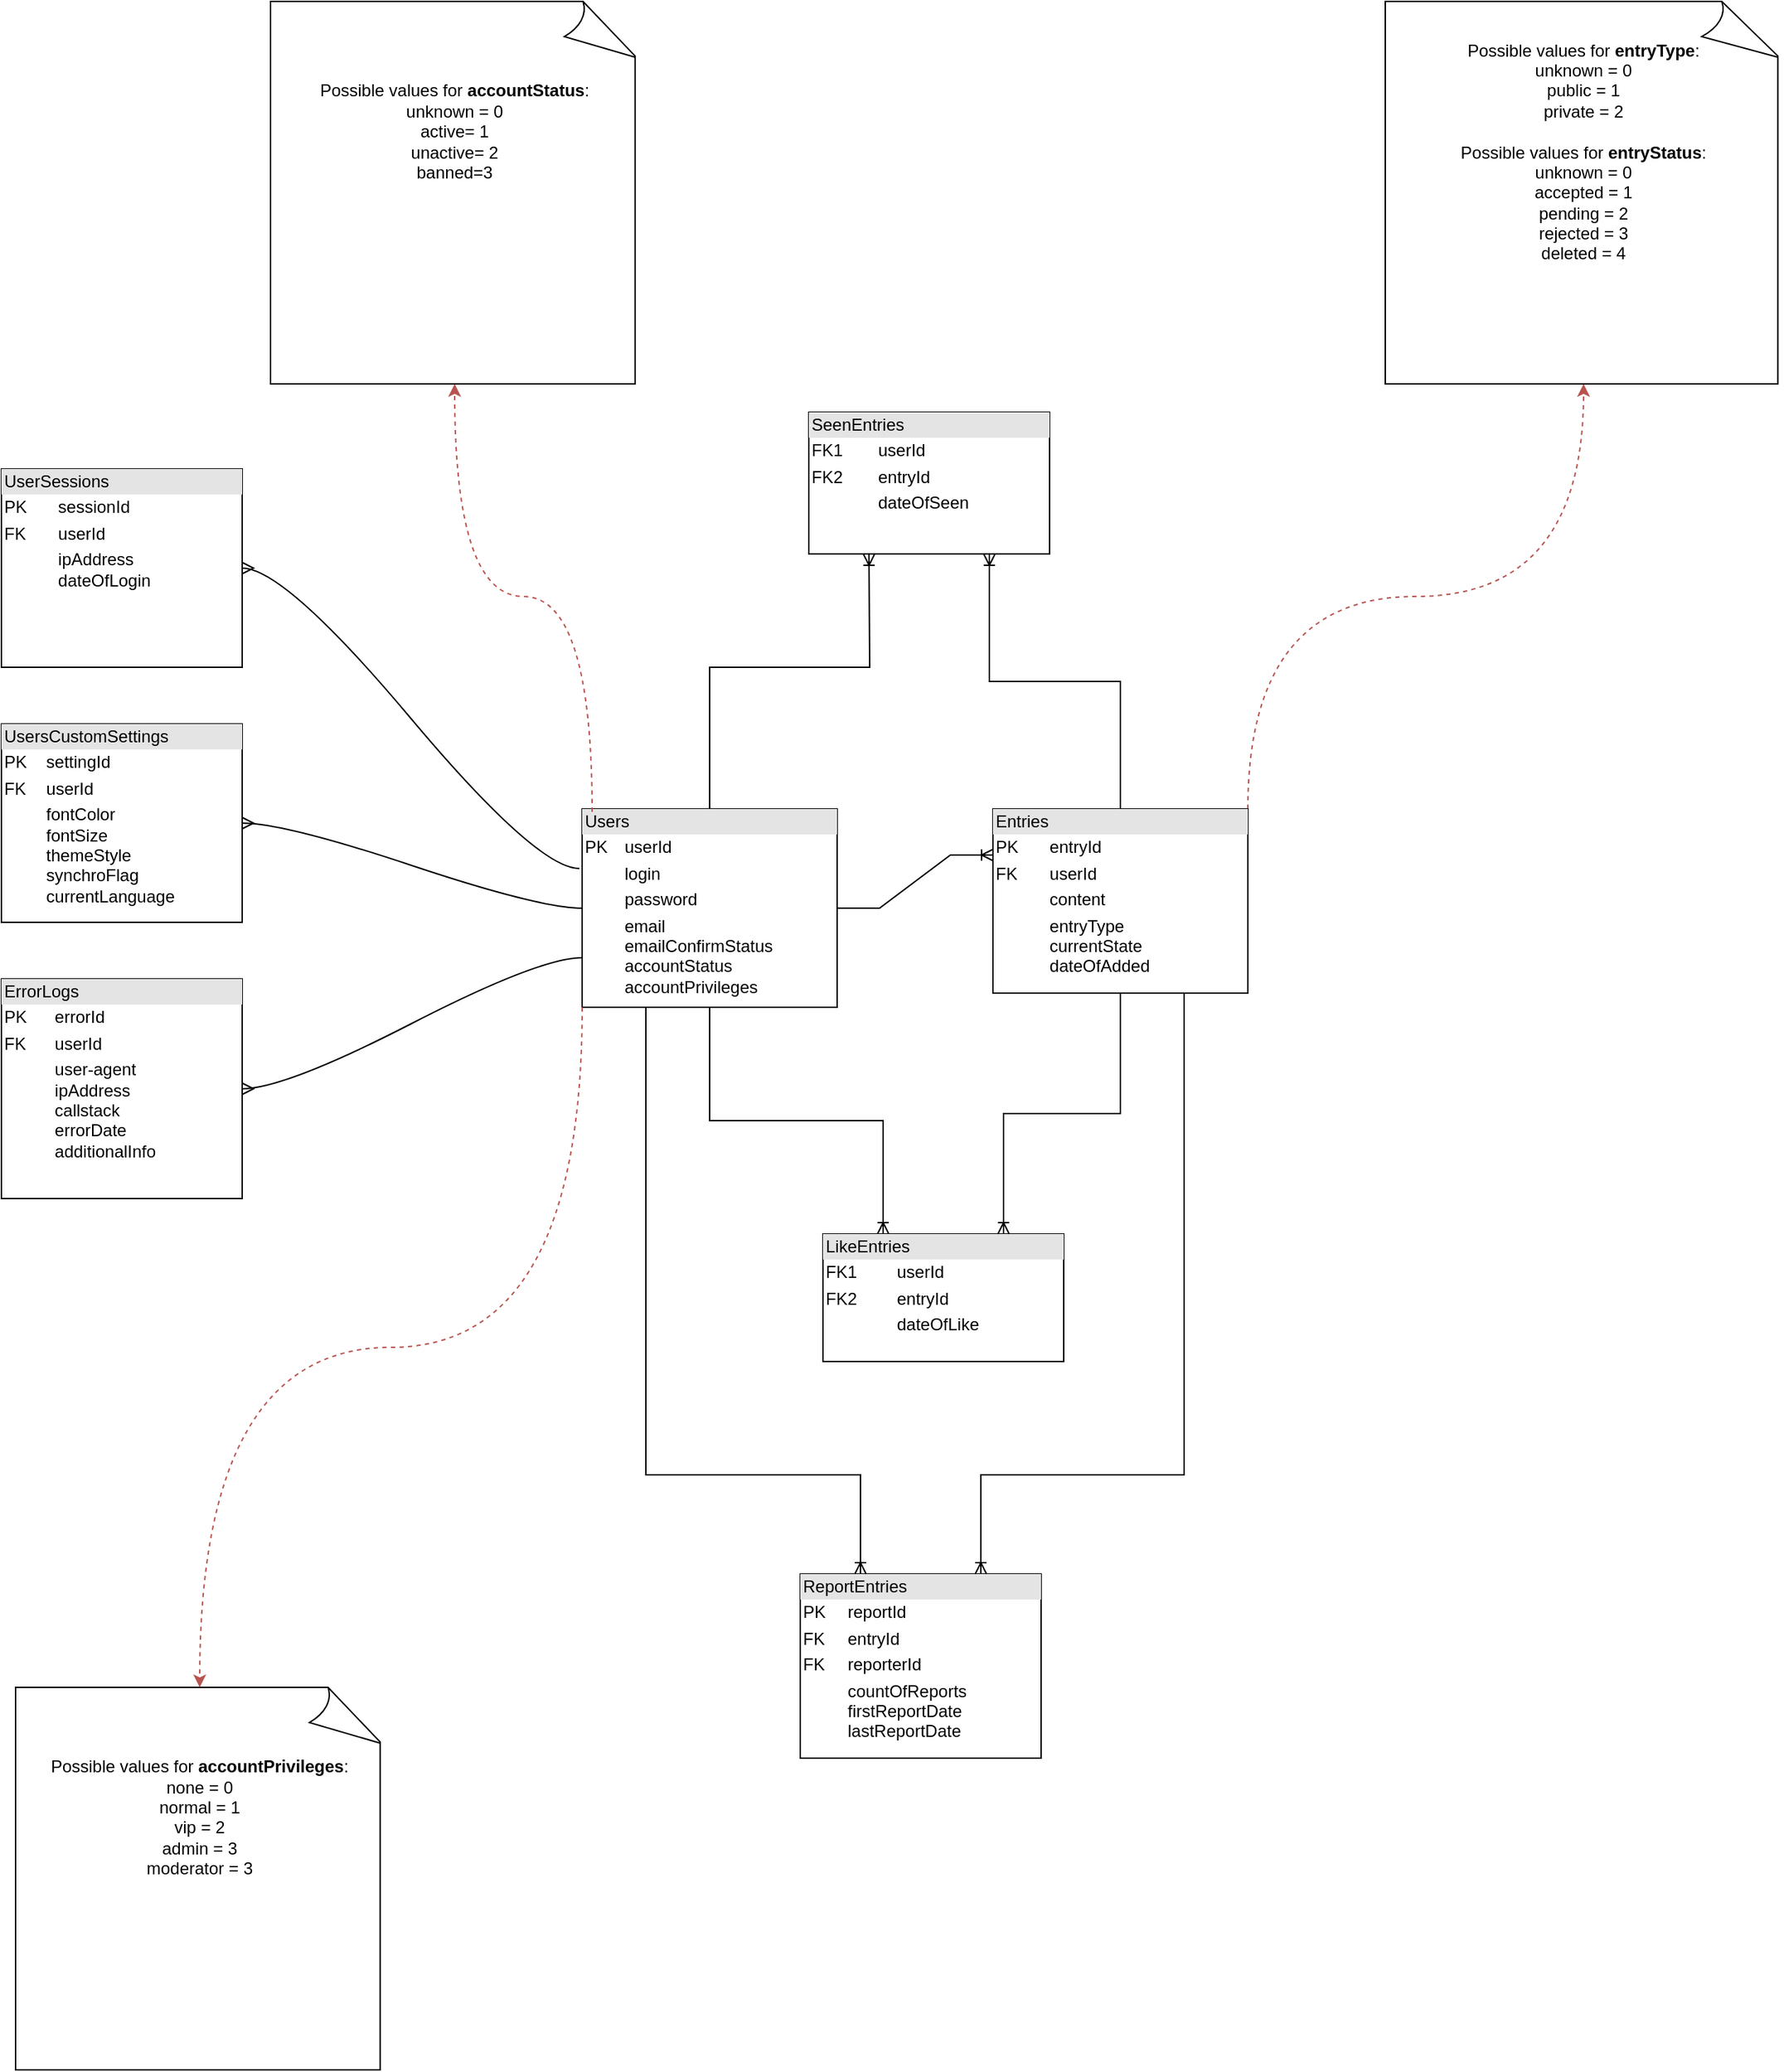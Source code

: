 <mxfile version="18.0.6" type="device"><diagram id="E87POeSixPH-MOfaled8" name="Page-1"><mxGraphModel dx="2249" dy="1921" grid="1" gridSize="10" guides="1" tooltips="1" connect="1" arrows="1" fold="1" page="1" pageScale="1" pageWidth="827" pageHeight="1169" math="0" shadow="0"><root><mxCell id="0"/><mxCell id="1" parent="0"/><mxCell id="aOJfgXZlWuw3KEDvXBZ--6" style="edgeStyle=orthogonalEdgeStyle;rounded=0;orthogonalLoop=1;jettySize=auto;html=1;exitX=0.5;exitY=1;exitDx=0;exitDy=0;entryX=0.25;entryY=0;entryDx=0;entryDy=0;endArrow=ERoneToMany;endFill=0;startArrow=none;startFill=0;" parent="1" source="vLxNUCJsegHeDRHh2L3Q-1" target="vLxNUCJsegHeDRHh2L3Q-3" edge="1"><mxGeometry relative="1" as="geometry"/></mxCell><mxCell id="vLxNUCJsegHeDRHh2L3Q-1" value="&lt;div style=&quot;box-sizing: border-box ; width: 100% ; background: #e4e4e4 ; padding: 2px&quot;&gt;Users&lt;/div&gt;&lt;table style=&quot;width: 100% ; font-size: 1em&quot; cellspacing=&quot;0&quot; cellpadding=&quot;2&quot;&gt;&lt;tbody&gt;&lt;tr&gt;&lt;td&gt;PK&lt;/td&gt;&lt;td&gt;userId&lt;/td&gt;&lt;/tr&gt;&lt;tr&gt;&lt;td&gt;&lt;br&gt;&lt;/td&gt;&lt;td&gt;login&lt;br&gt;&lt;/td&gt;&lt;/tr&gt;&lt;tr&gt;&lt;td&gt;&lt;br&gt;&lt;/td&gt;&lt;td&gt;password&lt;/td&gt;&lt;/tr&gt;&lt;tr&gt;&lt;td&gt;&lt;br&gt;&lt;/td&gt;&lt;td&gt;email&lt;br&gt;emailConfirmStatus&lt;br&gt;accountStatus&lt;br&gt;accountPrivileges&lt;br&gt;&lt;/td&gt;&lt;/tr&gt;&lt;/tbody&gt;&lt;/table&gt;" style="verticalAlign=top;align=left;overflow=fill;html=1;" parent="1" vertex="1"><mxGeometry x="260" y="60" width="180" height="140" as="geometry"/></mxCell><mxCell id="vLxNUCJsegHeDRHh2L3Q-7" style="edgeStyle=orthogonalEdgeStyle;rounded=0;orthogonalLoop=1;jettySize=auto;html=1;exitX=1;exitY=0;exitDx=0;exitDy=0;entryX=0.5;entryY=1;entryDx=0;entryDy=0;entryPerimeter=0;curved=1;dashed=1;fillColor=#f8cecc;strokeColor=#b85450;" parent="1" source="vLxNUCJsegHeDRHh2L3Q-2" target="vLxNUCJsegHeDRHh2L3Q-6" edge="1"><mxGeometry relative="1" as="geometry"/></mxCell><mxCell id="vLxNUCJsegHeDRHh2L3Q-2" value="&lt;div style=&quot;box-sizing: border-box ; width: 100% ; background: #e4e4e4 ; padding: 2px&quot;&gt;Entries&lt;/div&gt;&lt;table style=&quot;width: 100% ; font-size: 1em&quot; cellspacing=&quot;0&quot; cellpadding=&quot;2&quot;&gt;&lt;tbody&gt;&lt;tr&gt;&lt;td&gt;PK&lt;/td&gt;&lt;td&gt;entryId&lt;/td&gt;&lt;/tr&gt;&lt;tr&gt;&lt;td&gt;FK&lt;/td&gt;&lt;td&gt;userId&lt;br&gt;&lt;/td&gt;&lt;/tr&gt;&lt;tr&gt;&lt;td&gt;&lt;br&gt;&lt;/td&gt;&lt;td&gt;content&lt;/td&gt;&lt;/tr&gt;&lt;tr&gt;&lt;td&gt;&lt;br&gt;&lt;/td&gt;&lt;td&gt;entryType&lt;br&gt;currentState&lt;br&gt;dateOfAdded&lt;br&gt;&lt;br&gt;&lt;/td&gt;&lt;/tr&gt;&lt;/tbody&gt;&lt;/table&gt;" style="verticalAlign=top;align=left;overflow=fill;html=1;" parent="1" vertex="1"><mxGeometry x="550" y="60" width="180" height="130" as="geometry"/></mxCell><mxCell id="vLxNUCJsegHeDRHh2L3Q-3" value="&lt;div style=&quot;box-sizing: border-box ; width: 100% ; background: #e4e4e4 ; padding: 2px&quot;&gt;LikeEntries&lt;br&gt;&lt;/div&gt;&lt;table style=&quot;width: 100% ; font-size: 1em&quot; cellspacing=&quot;0&quot; cellpadding=&quot;2&quot;&gt;&lt;tbody&gt;&lt;tr&gt;&lt;td&gt;FK1&lt;/td&gt;&lt;td&gt;userId&lt;/td&gt;&lt;/tr&gt;&lt;tr&gt;&lt;td&gt;FK2&lt;/td&gt;&lt;td&gt;entryId&lt;/td&gt;&lt;/tr&gt;&lt;tr&gt;&lt;td&gt;&lt;br&gt;&lt;/td&gt;&lt;td&gt;dateOfLike&lt;/td&gt;&lt;/tr&gt;&lt;/tbody&gt;&lt;/table&gt;" style="verticalAlign=top;align=left;overflow=fill;html=1;" parent="1" vertex="1"><mxGeometry x="430" y="360" width="170" height="90" as="geometry"/></mxCell><mxCell id="vLxNUCJsegHeDRHh2L3Q-6" value="&lt;div&gt;Possible values for &lt;b&gt;entryType&lt;/b&gt;:&lt;/div&gt;&lt;div&gt;unknown = 0&lt;br&gt;&lt;/div&gt;&lt;div&gt;public = 1&lt;br&gt;&lt;/div&gt;&lt;div&gt;private = 2&lt;br&gt;&lt;/div&gt;&lt;div&gt;&lt;br&gt;&lt;/div&gt;&lt;div&gt;Possible values for &lt;b&gt;entryStatus&lt;/b&gt;:&lt;/div&gt;&lt;div&gt;unknown = 0&lt;/div&gt;&lt;div&gt;accepted = 1&lt;/div&gt;&lt;div&gt;pending = 2&lt;/div&gt;&lt;div&gt;rejected = 3&lt;/div&gt;&lt;div&gt;deleted = 4&lt;br&gt;&lt;/div&gt;&lt;div&gt;&lt;br&gt;&lt;/div&gt;&lt;div&gt;&lt;br&gt;&lt;/div&gt;&lt;div&gt;&lt;br&gt;&lt;/div&gt;&lt;div&gt;&lt;br&gt;&lt;/div&gt;" style="whiteSpace=wrap;html=1;shape=mxgraph.basic.document" parent="1" vertex="1"><mxGeometry x="827" y="-510" width="280" height="270" as="geometry"/></mxCell><mxCell id="aOJfgXZlWuw3KEDvXBZ--1" value="" style="edgeStyle=entityRelationEdgeStyle;fontSize=12;html=1;endArrow=ERoneToMany;rounded=0;entryX=0;entryY=0.25;entryDx=0;entryDy=0;exitX=1;exitY=0.5;exitDx=0;exitDy=0;" parent="1" source="vLxNUCJsegHeDRHh2L3Q-1" target="vLxNUCJsegHeDRHh2L3Q-2" edge="1"><mxGeometry width="100" height="100" relative="1" as="geometry"><mxPoint x="440" y="160" as="sourcePoint"/><mxPoint x="540" y="60" as="targetPoint"/></mxGeometry></mxCell><mxCell id="aOJfgXZlWuw3KEDvXBZ--2" value="&lt;div&gt;Possible values for &lt;b&gt;accountStatus&lt;/b&gt;:&lt;/div&gt;&lt;div&gt;unknown = 0&lt;br&gt;&lt;/div&gt;&lt;div&gt;active= 1&lt;br&gt;&lt;/div&gt;&lt;div&gt;unactive= 2&lt;/div&gt;&lt;div&gt;banned=3&lt;br&gt;&lt;/div&gt;&lt;div&gt;&lt;br&gt;&lt;/div&gt;&lt;br&gt;&lt;div&gt;&lt;br&gt;&lt;/div&gt;&lt;div&gt;&lt;br&gt;&lt;/div&gt;&lt;div&gt;&lt;br&gt;&lt;/div&gt;&lt;div&gt;&lt;br&gt;&lt;/div&gt;" style="whiteSpace=wrap;html=1;shape=mxgraph.basic.document" parent="1" vertex="1"><mxGeometry x="40" y="-510" width="260" height="270" as="geometry"/></mxCell><mxCell id="aOJfgXZlWuw3KEDvXBZ--3" style="edgeStyle=orthogonalEdgeStyle;rounded=0;orthogonalLoop=1;jettySize=auto;html=1;exitX=0.039;exitY=0.014;exitDx=0;exitDy=0;entryX=0.5;entryY=1;entryDx=0;entryDy=0;entryPerimeter=0;curved=1;dashed=1;fillColor=#f8cecc;strokeColor=#b85450;exitPerimeter=0;" parent="1" source="vLxNUCJsegHeDRHh2L3Q-1" target="aOJfgXZlWuw3KEDvXBZ--2" edge="1"><mxGeometry relative="1" as="geometry"><mxPoint x="310" y="40" as="sourcePoint"/><mxPoint x="430" y="-110" as="targetPoint"/></mxGeometry></mxCell><mxCell id="aOJfgXZlWuw3KEDvXBZ--7" style="edgeStyle=orthogonalEdgeStyle;rounded=0;orthogonalLoop=1;jettySize=auto;html=1;exitX=0.5;exitY=1;exitDx=0;exitDy=0;entryX=0.75;entryY=0;entryDx=0;entryDy=0;endArrow=ERoneToMany;endFill=0;startArrow=none;startFill=0;" parent="1" source="vLxNUCJsegHeDRHh2L3Q-2" target="vLxNUCJsegHeDRHh2L3Q-3" edge="1"><mxGeometry relative="1" as="geometry"><mxPoint x="448.75" y="140" as="sourcePoint"/><mxPoint x="561.25" y="320" as="targetPoint"/></mxGeometry></mxCell><mxCell id="udRxviDKNHA2CcgJPBYD-5" style="edgeStyle=orthogonalEdgeStyle;rounded=0;orthogonalLoop=1;jettySize=auto;html=1;exitX=0.75;exitY=1;exitDx=0;exitDy=0;entryX=0.5;entryY=0;entryDx=0;entryDy=0;startArrow=ERoneToMany;startFill=0;endArrow=none;endFill=0;" edge="1" parent="1" source="udRxviDKNHA2CcgJPBYD-1" target="vLxNUCJsegHeDRHh2L3Q-2"><mxGeometry relative="1" as="geometry"/></mxCell><mxCell id="udRxviDKNHA2CcgJPBYD-1" value="&lt;div style=&quot;box-sizing: border-box ; width: 100% ; background: #e4e4e4 ; padding: 2px&quot;&gt;SeenEntries&lt;br&gt;&lt;/div&gt;&lt;table style=&quot;width: 100% ; font-size: 1em&quot; cellspacing=&quot;0&quot; cellpadding=&quot;2&quot;&gt;&lt;tbody&gt;&lt;tr&gt;&lt;td&gt;FK1&lt;/td&gt;&lt;td&gt;userId&lt;/td&gt;&lt;/tr&gt;&lt;tr&gt;&lt;td&gt;FK2&lt;/td&gt;&lt;td&gt;entryId&lt;/td&gt;&lt;/tr&gt;&lt;tr&gt;&lt;td&gt;&lt;br&gt;&lt;/td&gt;&lt;td&gt;dateOfSeen&lt;/td&gt;&lt;/tr&gt;&lt;/tbody&gt;&lt;/table&gt;" style="verticalAlign=top;align=left;overflow=fill;html=1;" vertex="1" parent="1"><mxGeometry x="420" y="-220" width="170" height="100" as="geometry"/></mxCell><mxCell id="udRxviDKNHA2CcgJPBYD-4" value="" style="endArrow=ERoneToMany;html=1;rounded=0;exitX=0.5;exitY=0;exitDx=0;exitDy=0;entryX=0.25;entryY=1;entryDx=0;entryDy=0;endFill=0;" edge="1" parent="1" source="vLxNUCJsegHeDRHh2L3Q-1" target="udRxviDKNHA2CcgJPBYD-1"><mxGeometry relative="1" as="geometry"><mxPoint x="400" as="sourcePoint"/><mxPoint x="560" as="targetPoint"/><Array as="points"><mxPoint x="350" y="-40"/><mxPoint x="463" y="-40"/></Array></mxGeometry></mxCell><mxCell id="udRxviDKNHA2CcgJPBYD-9" value="&lt;div&gt;Possible values for &lt;b&gt;accountPrivileges&lt;/b&gt;:&lt;/div&gt;&lt;div&gt;none = 0&lt;br&gt;&lt;/div&gt;&lt;div&gt;normal = 1&lt;br&gt;&lt;/div&gt;&lt;div&gt;vip = 2&lt;br&gt;&lt;/div&gt;&lt;div&gt;admin = 3&lt;br&gt;&lt;/div&gt;&lt;div&gt;moderator = 3&lt;br&gt;&lt;/div&gt;&lt;div&gt;&lt;br&gt;&lt;/div&gt;&lt;br&gt;&lt;div&gt;&lt;br&gt;&lt;/div&gt;&lt;div&gt;&lt;br&gt;&lt;/div&gt;&lt;div&gt;&lt;br&gt;&lt;/div&gt;&lt;div&gt;&lt;br&gt;&lt;/div&gt;" style="whiteSpace=wrap;html=1;shape=mxgraph.basic.document" vertex="1" parent="1"><mxGeometry x="-140" y="680" width="260" height="270" as="geometry"/></mxCell><mxCell id="udRxviDKNHA2CcgJPBYD-10" style="edgeStyle=orthogonalEdgeStyle;rounded=0;orthogonalLoop=1;jettySize=auto;html=1;exitX=0;exitY=1;exitDx=0;exitDy=0;entryX=0.5;entryY=0;entryDx=0;entryDy=0;entryPerimeter=0;curved=1;dashed=1;fillColor=#f8cecc;strokeColor=#b85450;" edge="1" parent="1" source="vLxNUCJsegHeDRHh2L3Q-1" target="udRxviDKNHA2CcgJPBYD-9"><mxGeometry relative="1" as="geometry"><mxPoint x="235" y="270" as="sourcePoint"/><mxPoint x="20" y="90" as="targetPoint"/></mxGeometry></mxCell><mxCell id="udRxviDKNHA2CcgJPBYD-11" value="&lt;div style=&quot;box-sizing: border-box ; width: 100% ; background: #e4e4e4 ; padding: 2px&quot;&gt;ErrorLogs&lt;br&gt;&lt;/div&gt;&lt;table style=&quot;width: 100% ; font-size: 1em&quot; cellspacing=&quot;0&quot; cellpadding=&quot;2&quot;&gt;&lt;tbody&gt;&lt;tr&gt;&lt;td&gt;PK&lt;/td&gt;&lt;td&gt;errorId&lt;/td&gt;&lt;/tr&gt;&lt;tr&gt;&lt;td&gt;FK&lt;/td&gt;&lt;td&gt;userId&lt;/td&gt;&lt;/tr&gt;&lt;tr&gt;&lt;td&gt;&lt;br&gt;&lt;/td&gt;&lt;td&gt;user-agent&lt;br&gt;ipAddress&lt;br&gt;callstack&lt;br&gt;errorDate&lt;br&gt;additionalInfo&lt;br&gt;&lt;/td&gt;&lt;/tr&gt;&lt;/tbody&gt;&lt;/table&gt;" style="verticalAlign=top;align=left;overflow=fill;html=1;" vertex="1" parent="1"><mxGeometry x="-150" y="180" width="170" height="155" as="geometry"/></mxCell><mxCell id="udRxviDKNHA2CcgJPBYD-12" value="" style="edgeStyle=entityRelationEdgeStyle;fontSize=12;html=1;endArrow=none;startArrow=ERmany;rounded=0;curved=1;exitX=1;exitY=0.5;exitDx=0;exitDy=0;entryX=0;entryY=0.75;entryDx=0;entryDy=0;endFill=0;" edge="1" parent="1" source="udRxviDKNHA2CcgJPBYD-11" target="vLxNUCJsegHeDRHh2L3Q-1"><mxGeometry width="100" height="100" relative="1" as="geometry"><mxPoint x="140" y="180" as="sourcePoint"/><mxPoint x="240" y="80" as="targetPoint"/></mxGeometry></mxCell><mxCell id="udRxviDKNHA2CcgJPBYD-16" value="&lt;div style=&quot;box-sizing: border-box ; width: 100% ; background: #e4e4e4 ; padding: 2px&quot;&gt;UsersCustomSettings&lt;br&gt;&lt;/div&gt;&lt;table style=&quot;width: 100% ; font-size: 1em&quot; cellspacing=&quot;0&quot; cellpadding=&quot;2&quot;&gt;&lt;tbody&gt;&lt;tr&gt;&lt;td&gt;PK&lt;/td&gt;&lt;td&gt;settingId&lt;/td&gt;&lt;/tr&gt;&lt;tr&gt;&lt;td&gt;FK&lt;/td&gt;&lt;td&gt;userId&lt;/td&gt;&lt;/tr&gt;&lt;tr&gt;&lt;td&gt;&lt;br&gt;&lt;/td&gt;&lt;td&gt;fontColor&lt;br&gt;fontSize&lt;br&gt;themeStyle&lt;br&gt;synchroFlag&lt;br&gt;currentLanguage&lt;br&gt;&lt;br&gt;&lt;/td&gt;&lt;/tr&gt;&lt;/tbody&gt;&lt;/table&gt;" style="verticalAlign=top;align=left;overflow=fill;html=1;" vertex="1" parent="1"><mxGeometry x="-150" width="170" height="140" as="geometry"/></mxCell><mxCell id="udRxviDKNHA2CcgJPBYD-17" value="" style="edgeStyle=entityRelationEdgeStyle;fontSize=12;html=1;endArrow=none;startArrow=ERmany;rounded=0;curved=1;exitX=1;exitY=0.5;exitDx=0;exitDy=0;entryX=0;entryY=0.5;entryDx=0;entryDy=0;endFill=0;" edge="1" parent="1" source="udRxviDKNHA2CcgJPBYD-16" target="vLxNUCJsegHeDRHh2L3Q-1"><mxGeometry width="100" height="100" relative="1" as="geometry"><mxPoint x="80" y="115" as="sourcePoint"/><mxPoint x="320" y="42.5" as="targetPoint"/></mxGeometry></mxCell><mxCell id="udRxviDKNHA2CcgJPBYD-19" value="&lt;div style=&quot;box-sizing: border-box ; width: 100% ; background: #e4e4e4 ; padding: 2px&quot;&gt;UserSessions&lt;br&gt;&lt;/div&gt;&lt;table style=&quot;width: 100% ; font-size: 1em&quot; cellspacing=&quot;0&quot; cellpadding=&quot;2&quot;&gt;&lt;tbody&gt;&lt;tr&gt;&lt;td&gt;PK&lt;/td&gt;&lt;td&gt;sessionId&lt;/td&gt;&lt;/tr&gt;&lt;tr&gt;&lt;td&gt;FK&lt;/td&gt;&lt;td&gt;userId&lt;/td&gt;&lt;/tr&gt;&lt;tr&gt;&lt;td&gt;&lt;br&gt;&lt;br&gt;&lt;/td&gt;&lt;td&gt;ipAddress&lt;br&gt;dateOfLogin&lt;br&gt;&lt;br&gt;&lt;br&gt;&lt;br&gt;&lt;br&gt;&lt;/td&gt;&lt;/tr&gt;&lt;/tbody&gt;&lt;/table&gt;" style="verticalAlign=top;align=left;overflow=fill;html=1;" vertex="1" parent="1"><mxGeometry x="-150" y="-180" width="170" height="140" as="geometry"/></mxCell><mxCell id="udRxviDKNHA2CcgJPBYD-20" value="" style="edgeStyle=entityRelationEdgeStyle;fontSize=12;html=1;endArrow=none;startArrow=ERmany;rounded=0;curved=1;exitX=1;exitY=0.5;exitDx=0;exitDy=0;entryX=-0.011;entryY=0.3;entryDx=0;entryDy=0;endFill=0;entryPerimeter=0;" edge="1" parent="1" source="udRxviDKNHA2CcgJPBYD-19" target="vLxNUCJsegHeDRHh2L3Q-1"><mxGeometry width="100" height="100" relative="1" as="geometry"><mxPoint x="30" y="80" as="sourcePoint"/><mxPoint x="270" y="140" as="targetPoint"/></mxGeometry></mxCell><mxCell id="udRxviDKNHA2CcgJPBYD-21" value="&lt;div style=&quot;box-sizing: border-box ; width: 100% ; background: #e4e4e4 ; padding: 2px&quot;&gt;ReportEntries&lt;br&gt;&lt;/div&gt;&lt;table style=&quot;width: 100% ; font-size: 1em&quot; cellspacing=&quot;0&quot; cellpadding=&quot;2&quot;&gt;&lt;tbody&gt;&lt;tr&gt;&lt;td&gt;PK&lt;/td&gt;&lt;td&gt;reportId&lt;/td&gt;&lt;/tr&gt;&lt;tr&gt;&lt;td&gt;FK&lt;/td&gt;&lt;td&gt;entryId&lt;/td&gt;&lt;/tr&gt;&lt;tr&gt;&lt;td&gt;FK&lt;br&gt;&lt;/td&gt;&lt;td&gt;reporterId&lt;br&gt;&lt;/td&gt;&lt;/tr&gt;&lt;tr&gt;&lt;td&gt;&lt;br&gt;&lt;/td&gt;&lt;td&gt;countOfReports&lt;br&gt;firstReportDate&lt;br&gt;lastReportDate&lt;br&gt;&lt;/td&gt;&lt;/tr&gt;&lt;tr&gt;&lt;td&gt;&lt;br&gt;&lt;/td&gt;&lt;td&gt;&lt;br&gt;&lt;/td&gt;&lt;/tr&gt;&lt;/tbody&gt;&lt;/table&gt;" style="verticalAlign=top;align=left;overflow=fill;html=1;" vertex="1" parent="1"><mxGeometry x="414" y="600" width="170" height="130" as="geometry"/></mxCell><mxCell id="udRxviDKNHA2CcgJPBYD-22" style="edgeStyle=orthogonalEdgeStyle;rounded=0;orthogonalLoop=1;jettySize=auto;html=1;exitX=0.25;exitY=1;exitDx=0;exitDy=0;entryX=0.25;entryY=0;entryDx=0;entryDy=0;endArrow=ERoneToMany;endFill=0;startArrow=none;startFill=0;" edge="1" parent="1" source="vLxNUCJsegHeDRHh2L3Q-1" target="udRxviDKNHA2CcgJPBYD-21"><mxGeometry relative="1" as="geometry"><mxPoint x="360" y="210" as="sourcePoint"/><mxPoint x="482.5" y="370" as="targetPoint"/><Array as="points"><mxPoint x="305" y="530"/><mxPoint x="457" y="530"/></Array></mxGeometry></mxCell><mxCell id="udRxviDKNHA2CcgJPBYD-23" style="edgeStyle=orthogonalEdgeStyle;rounded=0;orthogonalLoop=1;jettySize=auto;html=1;exitX=0.75;exitY=1;exitDx=0;exitDy=0;entryX=0.75;entryY=0;entryDx=0;entryDy=0;endArrow=ERoneToMany;endFill=0;startArrow=none;startFill=0;" edge="1" parent="1" source="vLxNUCJsegHeDRHh2L3Q-2" target="udRxviDKNHA2CcgJPBYD-21"><mxGeometry relative="1" as="geometry"><mxPoint x="650" y="200" as="sourcePoint"/><mxPoint x="567.5" y="370" as="targetPoint"/><Array as="points"><mxPoint x="685" y="530"/><mxPoint x="542" y="530"/></Array></mxGeometry></mxCell></root></mxGraphModel></diagram></mxfile>